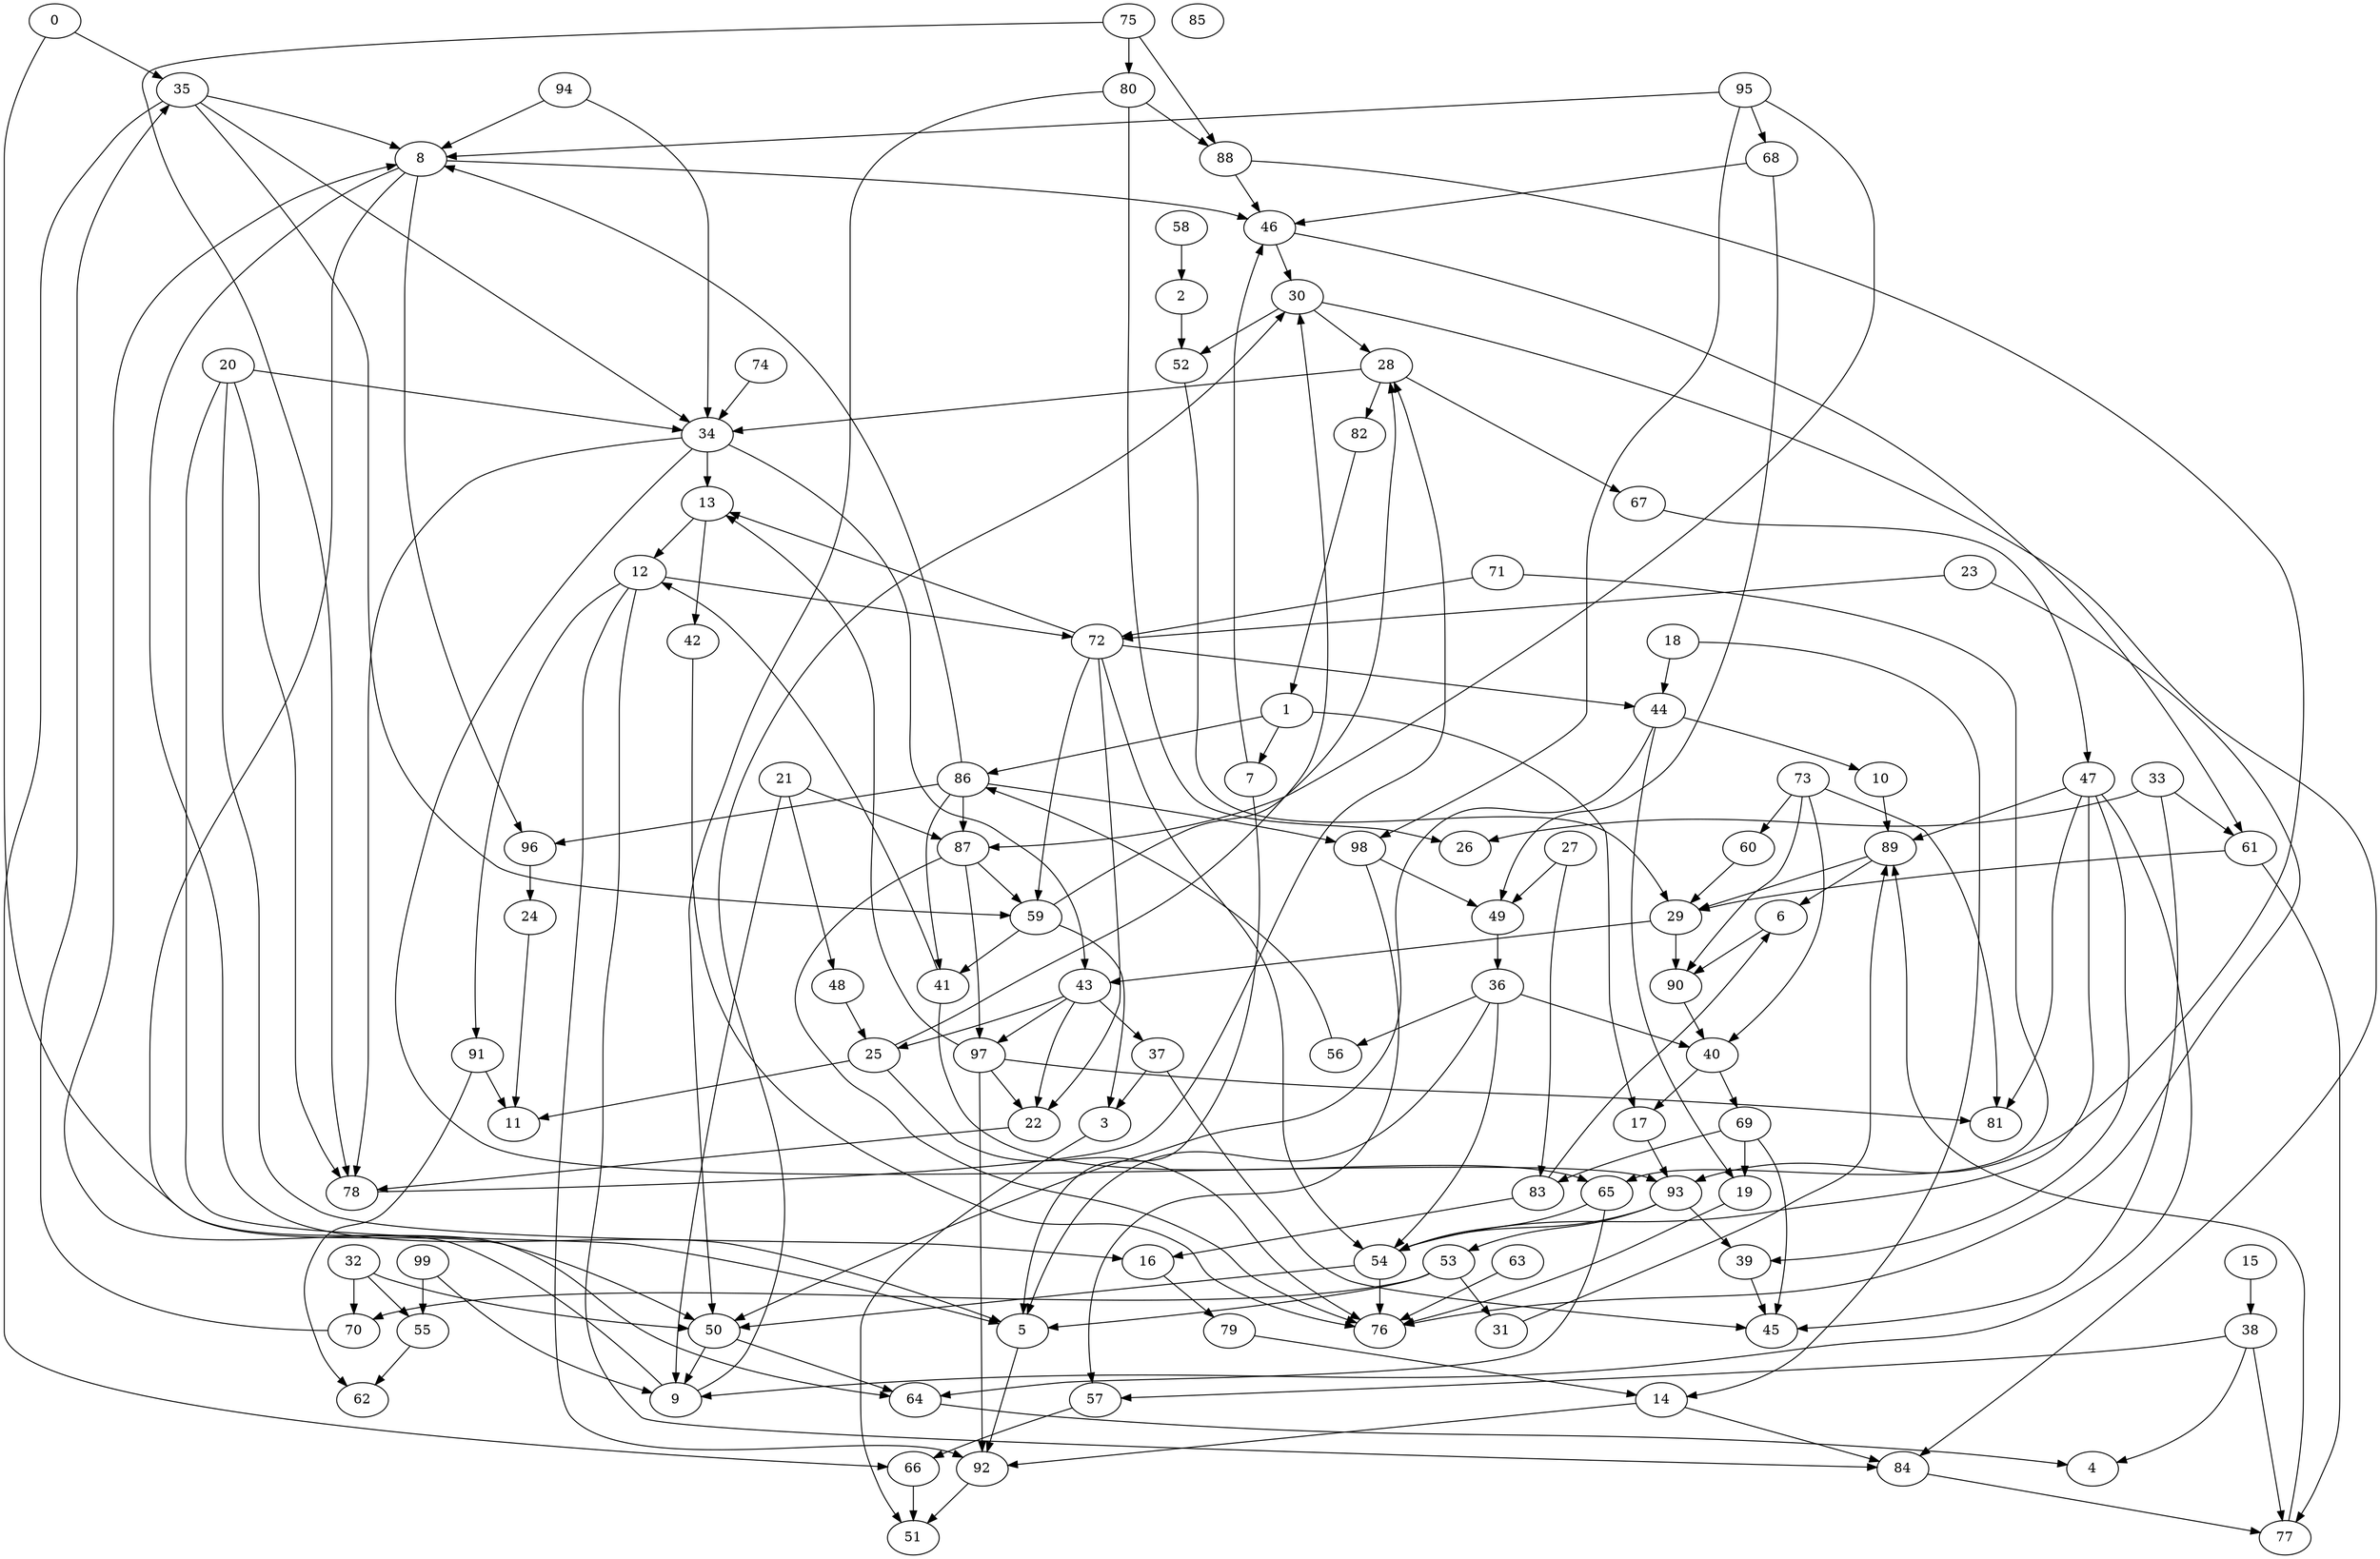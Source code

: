 digraph Erdos_Renyi_nodes_100_edges_200 {
0;
1;
2;
3;
4;
5;
6;
7;
8;
9;
10;
11;
12;
13;
14;
15;
16;
17;
18;
19;
20;
21;
22;
23;
24;
25;
26;
27;
28;
29;
30;
31;
32;
33;
34;
35;
36;
37;
38;
39;
40;
41;
42;
43;
44;
45;
46;
47;
48;
49;
50;
51;
52;
53;
54;
55;
56;
57;
58;
59;
60;
61;
62;
63;
64;
65;
66;
67;
68;
69;
70;
71;
72;
73;
74;
75;
76;
77;
78;
79;
80;
81;
82;
83;
84;
85;
86;
87;
88;
89;
90;
91;
92;
93;
94;
95;
96;
97;
98;
99;
34 -> 93;
54 -> 50;
29 -> 90;
99 -> 9;
82 -> 1;
53 -> 70;
97 -> 13;
48 -> 25;
98 -> 49;
34 -> 13;
75 -> 88;
1 -> 86;
13 -> 42;
20 -> 34;
69 -> 45;
72 -> 22;
1 -> 17;
86 -> 87;
38 -> 57;
93 -> 53;
40 -> 69;
12 -> 91;
93 -> 39;
36 -> 5;
83 -> 16;
88 -> 93;
43 -> 97;
53 -> 31;
65 -> 64;
25 -> 76;
35 -> 59;
95 -> 98;
78 -> 28;
79 -> 14;
15 -> 38;
97 -> 81;
65 -> 54;
89 -> 29;
94 -> 8;
97 -> 92;
96 -> 24;
0 -> 50;
83 -> 6;
69 -> 19;
28 -> 67;
30 -> 84;
35 -> 66;
67 -> 47;
28 -> 82;
2 -> 52;
6 -> 90;
35 -> 8;
63 -> 76;
89 -> 6;
60 -> 29;
20 -> 16;
66 -> 51;
95 -> 68;
47 -> 81;
13 -> 12;
20 -> 5;
68 -> 46;
50 -> 9;
58 -> 2;
86 -> 8;
86 -> 41;
25 -> 30;
46 -> 61;
10 -> 89;
47 -> 89;
87 -> 97;
47 -> 9;
8 -> 5;
98 -> 57;
84 -> 77;
50 -> 64;
33 -> 45;
1 -> 7;
91 -> 11;
12 -> 72;
39 -> 45;
28 -> 34;
97 -> 22;
21 -> 9;
71 -> 65;
80 -> 26;
23 -> 76;
88 -> 46;
44 -> 50;
31 -> 89;
54 -> 76;
42 -> 76;
75 -> 78;
14 -> 92;
93 -> 54;
80 -> 88;
44 -> 19;
22 -> 78;
43 -> 22;
27 -> 83;
52 -> 29;
25 -> 11;
70 -> 35;
73 -> 90;
43 -> 25;
37 -> 45;
86 -> 98;
24 -> 11;
73 -> 40;
18 -> 44;
43 -> 37;
72 -> 44;
55 -> 62;
12 -> 84;
36 -> 40;
32 -> 70;
56 -> 86;
95 -> 8;
46 -> 30;
5 -> 92;
12 -> 92;
41 -> 12;
23 -> 72;
64 -> 4;
92 -> 51;
38 -> 77;
36 -> 56;
32 -> 50;
33 -> 61;
61 -> 77;
91 -> 62;
3 -> 51;
8 -> 96;
34 -> 78;
27 -> 49;
90 -> 40;
74 -> 34;
40 -> 17;
47 -> 39;
20 -> 78;
61 -> 29;
77 -> 89;
59 -> 28;
30 -> 52;
19 -> 76;
37 -> 3;
68 -> 49;
8 -> 46;
87 -> 76;
21 -> 87;
16 -> 79;
36 -> 54;
72 -> 54;
0 -> 35;
86 -> 96;
7 -> 5;
80 -> 50;
57 -> 66;
87 -> 59;
94 -> 34;
32 -> 55;
33 -> 26;
35 -> 34;
47 -> 54;
69 -> 83;
41 -> 65;
29 -> 43;
49 -> 36;
17 -> 93;
34 -> 43;
99 -> 55;
18 -> 14;
9 -> 30;
72 -> 13;
9 -> 8;
53 -> 5;
7 -> 46;
71 -> 72;
21 -> 48;
38 -> 4;
95 -> 87;
72 -> 59;
73 -> 60;
14 -> 84;
8 -> 64;
73 -> 81;
75 -> 80;
59 -> 41;
59 -> 3;
44 -> 10;
30 -> 28;
}